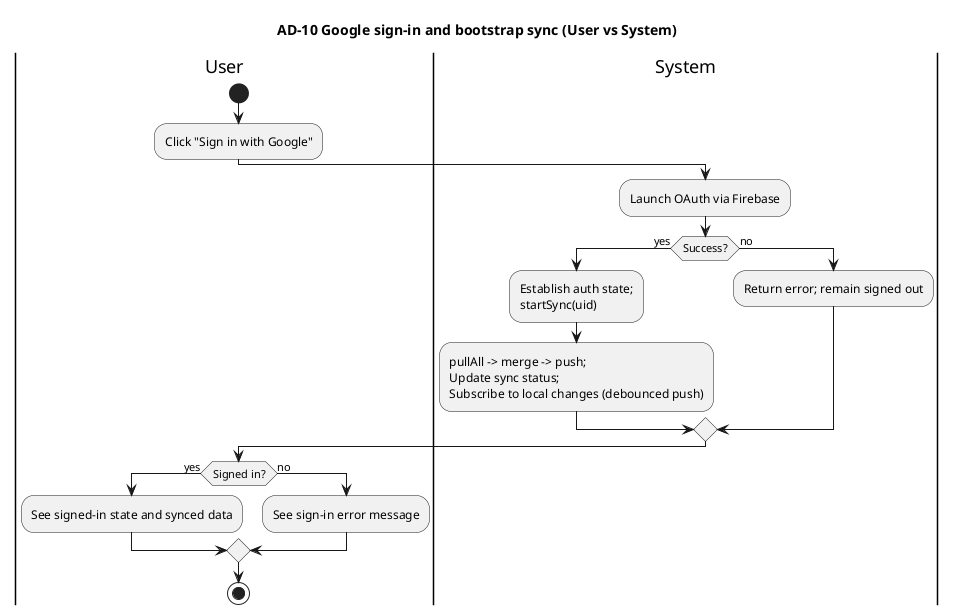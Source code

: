 @startuml
title AD-10 Google sign-in and bootstrap sync (User vs System)
skinparam linetype ortho

|User|


start
|User|
  :Click "Sign in with Google";

|System|
  :Launch OAuth via Firebase;
  if (Success?) then (yes)
    :Establish auth state;\nstartSync(uid);
    :pullAll -> merge -> push;\nUpdate sync status;\nSubscribe to local changes (debounced push);
  else (no)
    :Return error; remain signed out;
  endif

|User|
  if (Signed in?) then (yes)
    :See signed-in state and synced data;
  else (no)
    :See sign-in error message;
  endif

stop

@enduml

